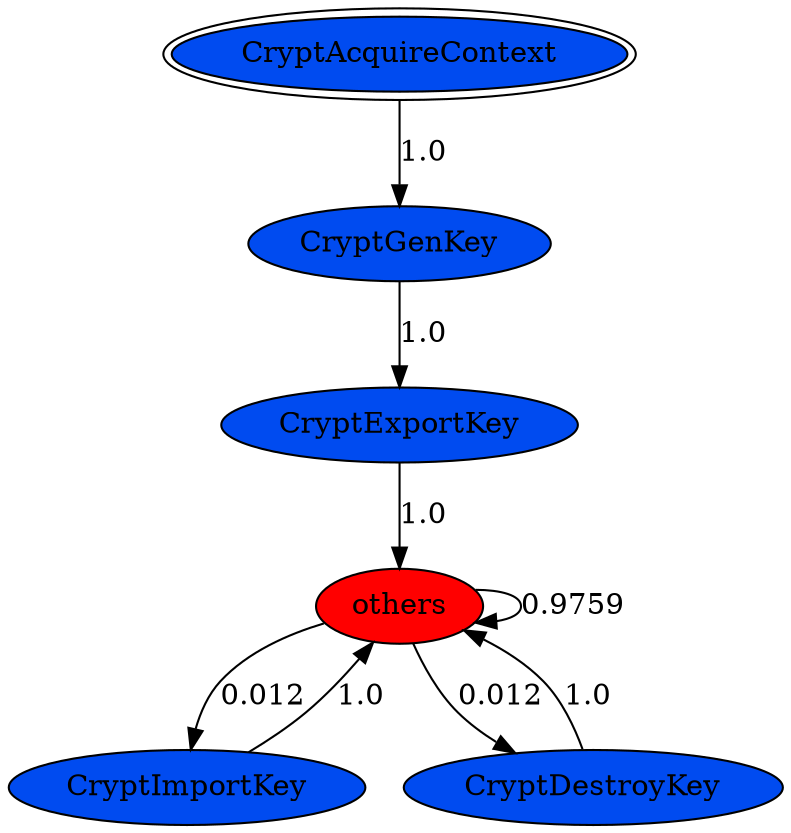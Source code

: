 digraph "./REPORTS/63264.json/API_PER_CATEGORY/CryptImportKey.exe_5392_Cryptography_API_per_Category_Transition_Matrix" {
	CryptAcquireContext [label=CryptAcquireContext fillcolor="#004bf0" peripheries=2 style=filled]
	CryptGenKey [label=CryptGenKey fillcolor="#004bf0" style=filled]
	CryptAcquireContext -> CryptGenKey [label=1.0 fontcolor=black]
	CryptExportKey [label=CryptExportKey fillcolor="#004bf0" style=filled]
	CryptGenKey -> CryptExportKey [label=1.0 fontcolor=black]
	others [label=others fillcolor=red style=filled]
	CryptExportKey -> others [label=1.0 fontcolor=black]
	others -> others [label=0.9759 fontcolor=black]
	CryptImportKey [label=CryptImportKey fillcolor="#004bf0" style=filled]
	others -> CryptImportKey [label=0.012 fontcolor=black]
	CryptDestroyKey [label=CryptDestroyKey fillcolor="#004bf0" style=filled]
	others -> CryptDestroyKey [label=0.012 fontcolor=black]
	CryptImportKey -> others [label=1.0 fontcolor=black]
	CryptDestroyKey -> others [label=1.0 fontcolor=black]
}
